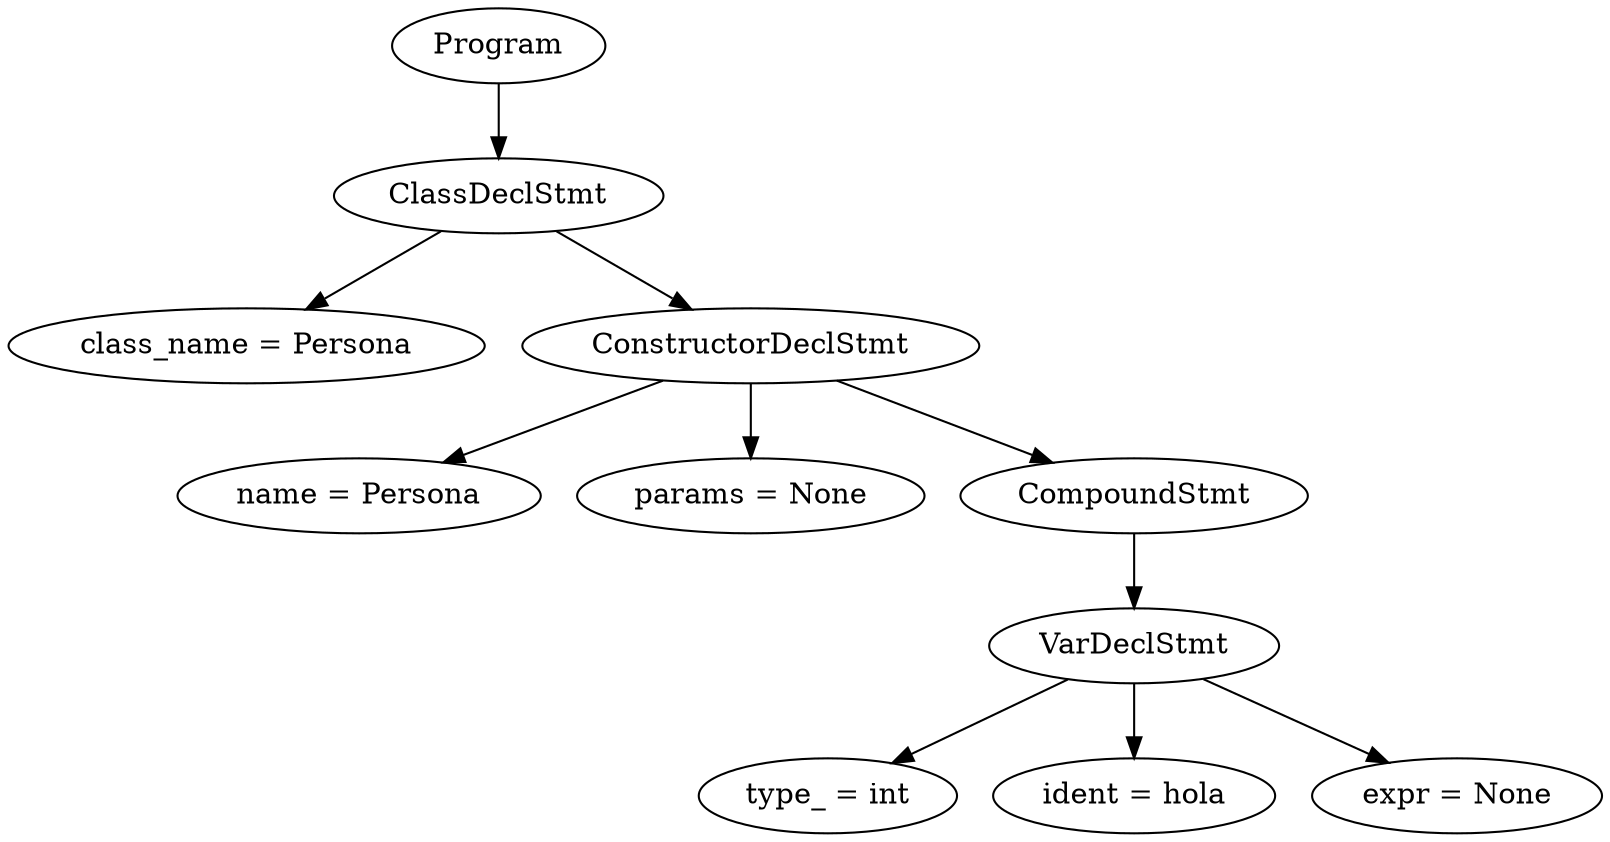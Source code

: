 digraph G {
node0 [label="Program"];
node1 [label="ClassDeclStmt"];
node0 -> node1;
node2 [label="class_name = Persona"];
node1 -> node2;
node3 [label="ConstructorDeclStmt"];
node1 -> node3;
node4 [label="name = Persona"];
node3 -> node4;
node5 [label="params = None"];
node3 -> node5;
node6 [label="CompoundStmt"];
node3 -> node6;
node7 [label="VarDeclStmt"];
node6 -> node7;
node8 [label="type_ = int"];
node7 -> node8;
node9 [label="ident = hola"];
node7 -> node9;
node10 [label="expr = None"];
node7 -> node10;
}